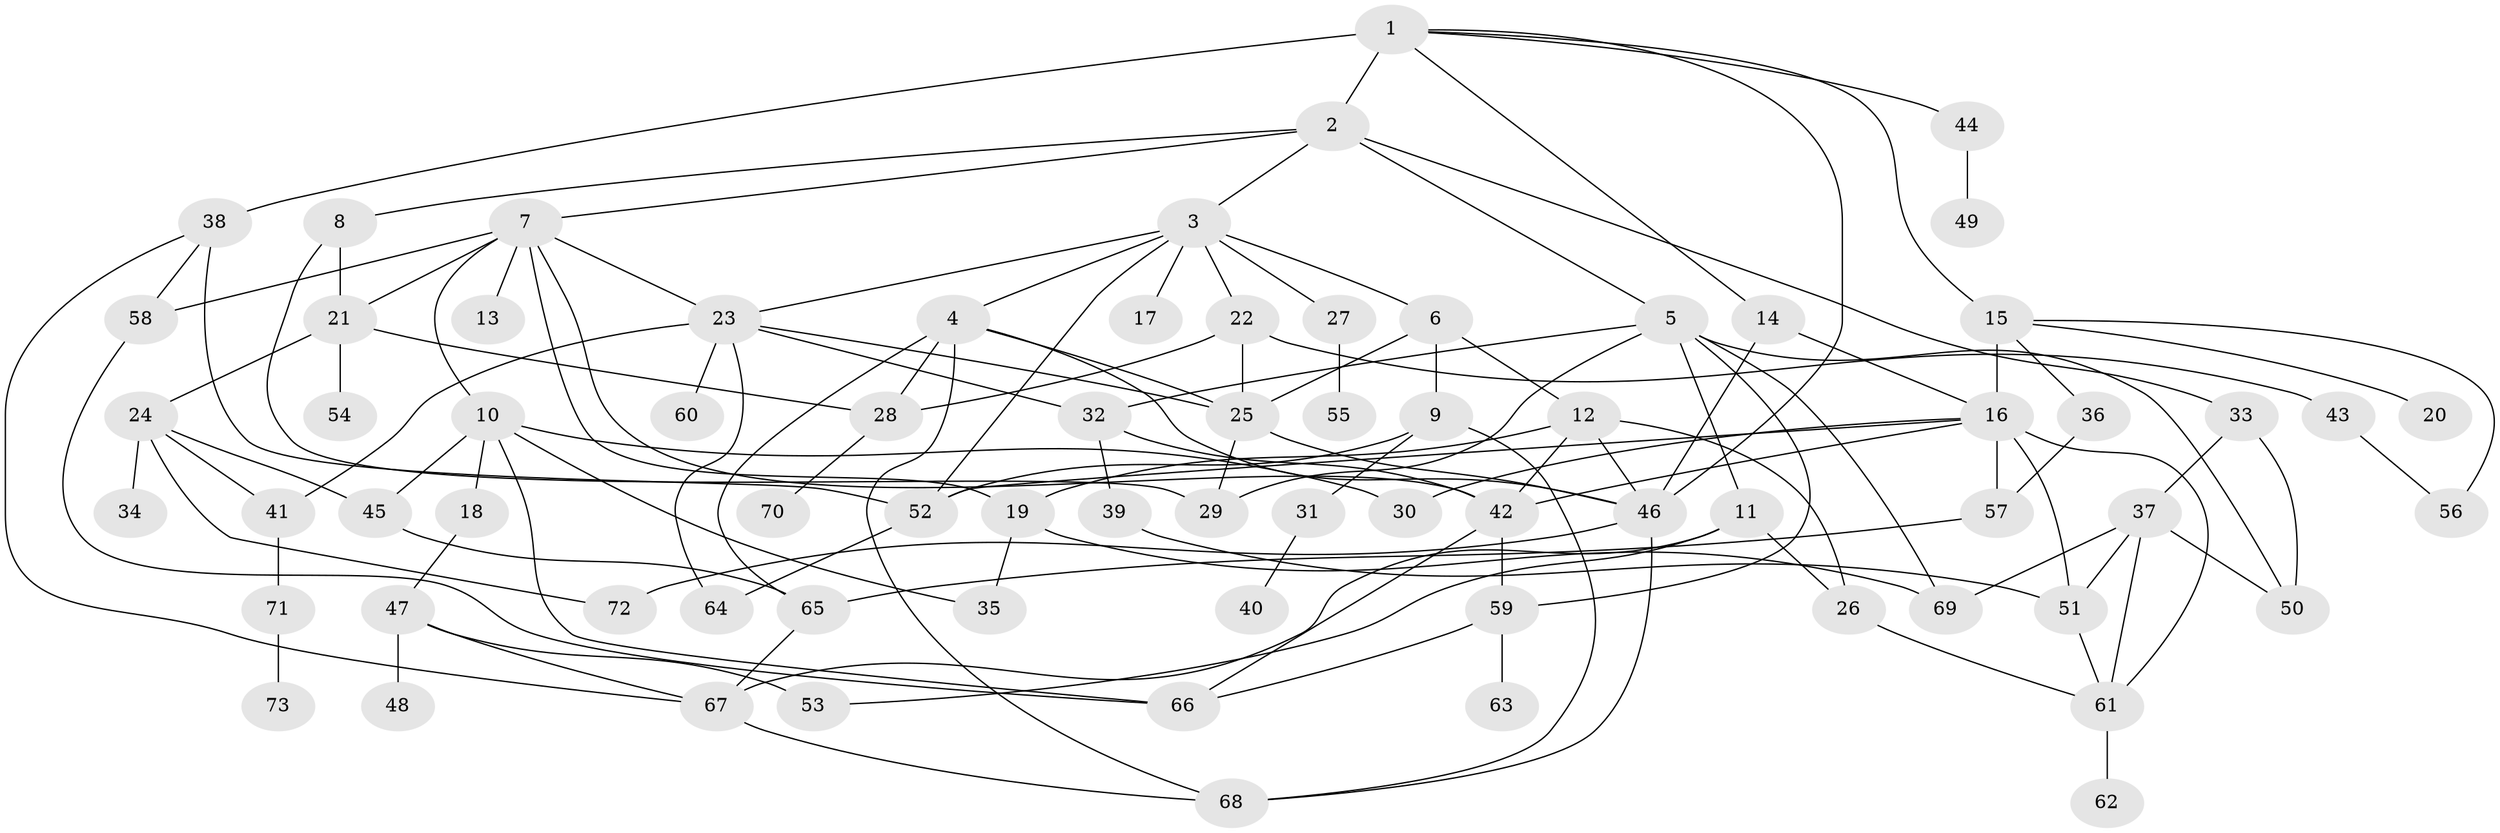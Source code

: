 // original degree distribution, {7: 0.013793103448275862, 6: 0.04827586206896552, 9: 0.006896551724137931, 5: 0.09655172413793103, 4: 0.12413793103448276, 3: 0.2, 2: 0.2620689655172414, 1: 0.2482758620689655}
// Generated by graph-tools (version 1.1) at 2025/34/03/09/25 02:34:18]
// undirected, 73 vertices, 126 edges
graph export_dot {
graph [start="1"]
  node [color=gray90,style=filled];
  1;
  2;
  3;
  4;
  5;
  6;
  7;
  8;
  9;
  10;
  11;
  12;
  13;
  14;
  15;
  16;
  17;
  18;
  19;
  20;
  21;
  22;
  23;
  24;
  25;
  26;
  27;
  28;
  29;
  30;
  31;
  32;
  33;
  34;
  35;
  36;
  37;
  38;
  39;
  40;
  41;
  42;
  43;
  44;
  45;
  46;
  47;
  48;
  49;
  50;
  51;
  52;
  53;
  54;
  55;
  56;
  57;
  58;
  59;
  60;
  61;
  62;
  63;
  64;
  65;
  66;
  67;
  68;
  69;
  70;
  71;
  72;
  73;
  1 -- 2 [weight=2.0];
  1 -- 14 [weight=1.0];
  1 -- 15 [weight=1.0];
  1 -- 38 [weight=2.0];
  1 -- 44 [weight=1.0];
  1 -- 46 [weight=1.0];
  2 -- 3 [weight=1.0];
  2 -- 5 [weight=1.0];
  2 -- 7 [weight=2.0];
  2 -- 8 [weight=1.0];
  2 -- 33 [weight=1.0];
  3 -- 4 [weight=1.0];
  3 -- 6 [weight=1.0];
  3 -- 17 [weight=1.0];
  3 -- 22 [weight=1.0];
  3 -- 23 [weight=1.0];
  3 -- 27 [weight=1.0];
  3 -- 52 [weight=1.0];
  4 -- 25 [weight=2.0];
  4 -- 28 [weight=1.0];
  4 -- 46 [weight=1.0];
  4 -- 65 [weight=1.0];
  4 -- 68 [weight=1.0];
  5 -- 11 [weight=1.0];
  5 -- 29 [weight=1.0];
  5 -- 32 [weight=1.0];
  5 -- 50 [weight=1.0];
  5 -- 59 [weight=1.0];
  5 -- 69 [weight=1.0];
  6 -- 9 [weight=1.0];
  6 -- 12 [weight=1.0];
  6 -- 25 [weight=1.0];
  7 -- 10 [weight=1.0];
  7 -- 13 [weight=2.0];
  7 -- 19 [weight=1.0];
  7 -- 21 [weight=1.0];
  7 -- 23 [weight=1.0];
  7 -- 42 [weight=1.0];
  7 -- 58 [weight=1.0];
  8 -- 21 [weight=1.0];
  8 -- 29 [weight=1.0];
  9 -- 31 [weight=1.0];
  9 -- 52 [weight=1.0];
  9 -- 68 [weight=1.0];
  10 -- 18 [weight=1.0];
  10 -- 30 [weight=1.0];
  10 -- 35 [weight=1.0];
  10 -- 45 [weight=1.0];
  10 -- 66 [weight=1.0];
  11 -- 26 [weight=1.0];
  11 -- 53 [weight=1.0];
  11 -- 67 [weight=1.0];
  12 -- 19 [weight=1.0];
  12 -- 26 [weight=1.0];
  12 -- 42 [weight=1.0];
  12 -- 46 [weight=1.0];
  14 -- 16 [weight=1.0];
  14 -- 46 [weight=1.0];
  15 -- 16 [weight=3.0];
  15 -- 20 [weight=1.0];
  15 -- 36 [weight=1.0];
  15 -- 56 [weight=1.0];
  16 -- 30 [weight=1.0];
  16 -- 42 [weight=1.0];
  16 -- 51 [weight=1.0];
  16 -- 52 [weight=1.0];
  16 -- 57 [weight=1.0];
  16 -- 61 [weight=1.0];
  18 -- 47 [weight=1.0];
  19 -- 35 [weight=1.0];
  19 -- 69 [weight=1.0];
  21 -- 24 [weight=1.0];
  21 -- 28 [weight=1.0];
  21 -- 54 [weight=1.0];
  22 -- 25 [weight=1.0];
  22 -- 28 [weight=1.0];
  22 -- 43 [weight=1.0];
  23 -- 25 [weight=1.0];
  23 -- 32 [weight=1.0];
  23 -- 41 [weight=1.0];
  23 -- 60 [weight=2.0];
  23 -- 64 [weight=1.0];
  24 -- 34 [weight=1.0];
  24 -- 41 [weight=1.0];
  24 -- 45 [weight=1.0];
  24 -- 72 [weight=1.0];
  25 -- 29 [weight=1.0];
  25 -- 46 [weight=1.0];
  26 -- 61 [weight=1.0];
  27 -- 55 [weight=1.0];
  28 -- 70 [weight=2.0];
  31 -- 40 [weight=1.0];
  32 -- 39 [weight=2.0];
  32 -- 42 [weight=1.0];
  33 -- 37 [weight=1.0];
  33 -- 50 [weight=1.0];
  36 -- 57 [weight=1.0];
  37 -- 50 [weight=1.0];
  37 -- 51 [weight=1.0];
  37 -- 61 [weight=1.0];
  37 -- 69 [weight=1.0];
  38 -- 52 [weight=1.0];
  38 -- 58 [weight=1.0];
  38 -- 67 [weight=1.0];
  39 -- 51 [weight=1.0];
  41 -- 71 [weight=1.0];
  42 -- 59 [weight=1.0];
  42 -- 66 [weight=1.0];
  43 -- 56 [weight=1.0];
  44 -- 49 [weight=1.0];
  45 -- 65 [weight=1.0];
  46 -- 68 [weight=1.0];
  46 -- 72 [weight=1.0];
  47 -- 48 [weight=1.0];
  47 -- 53 [weight=1.0];
  47 -- 67 [weight=1.0];
  51 -- 61 [weight=1.0];
  52 -- 64 [weight=1.0];
  57 -- 65 [weight=1.0];
  58 -- 66 [weight=1.0];
  59 -- 63 [weight=1.0];
  59 -- 66 [weight=1.0];
  61 -- 62 [weight=1.0];
  65 -- 67 [weight=1.0];
  67 -- 68 [weight=1.0];
  71 -- 73 [weight=1.0];
}
